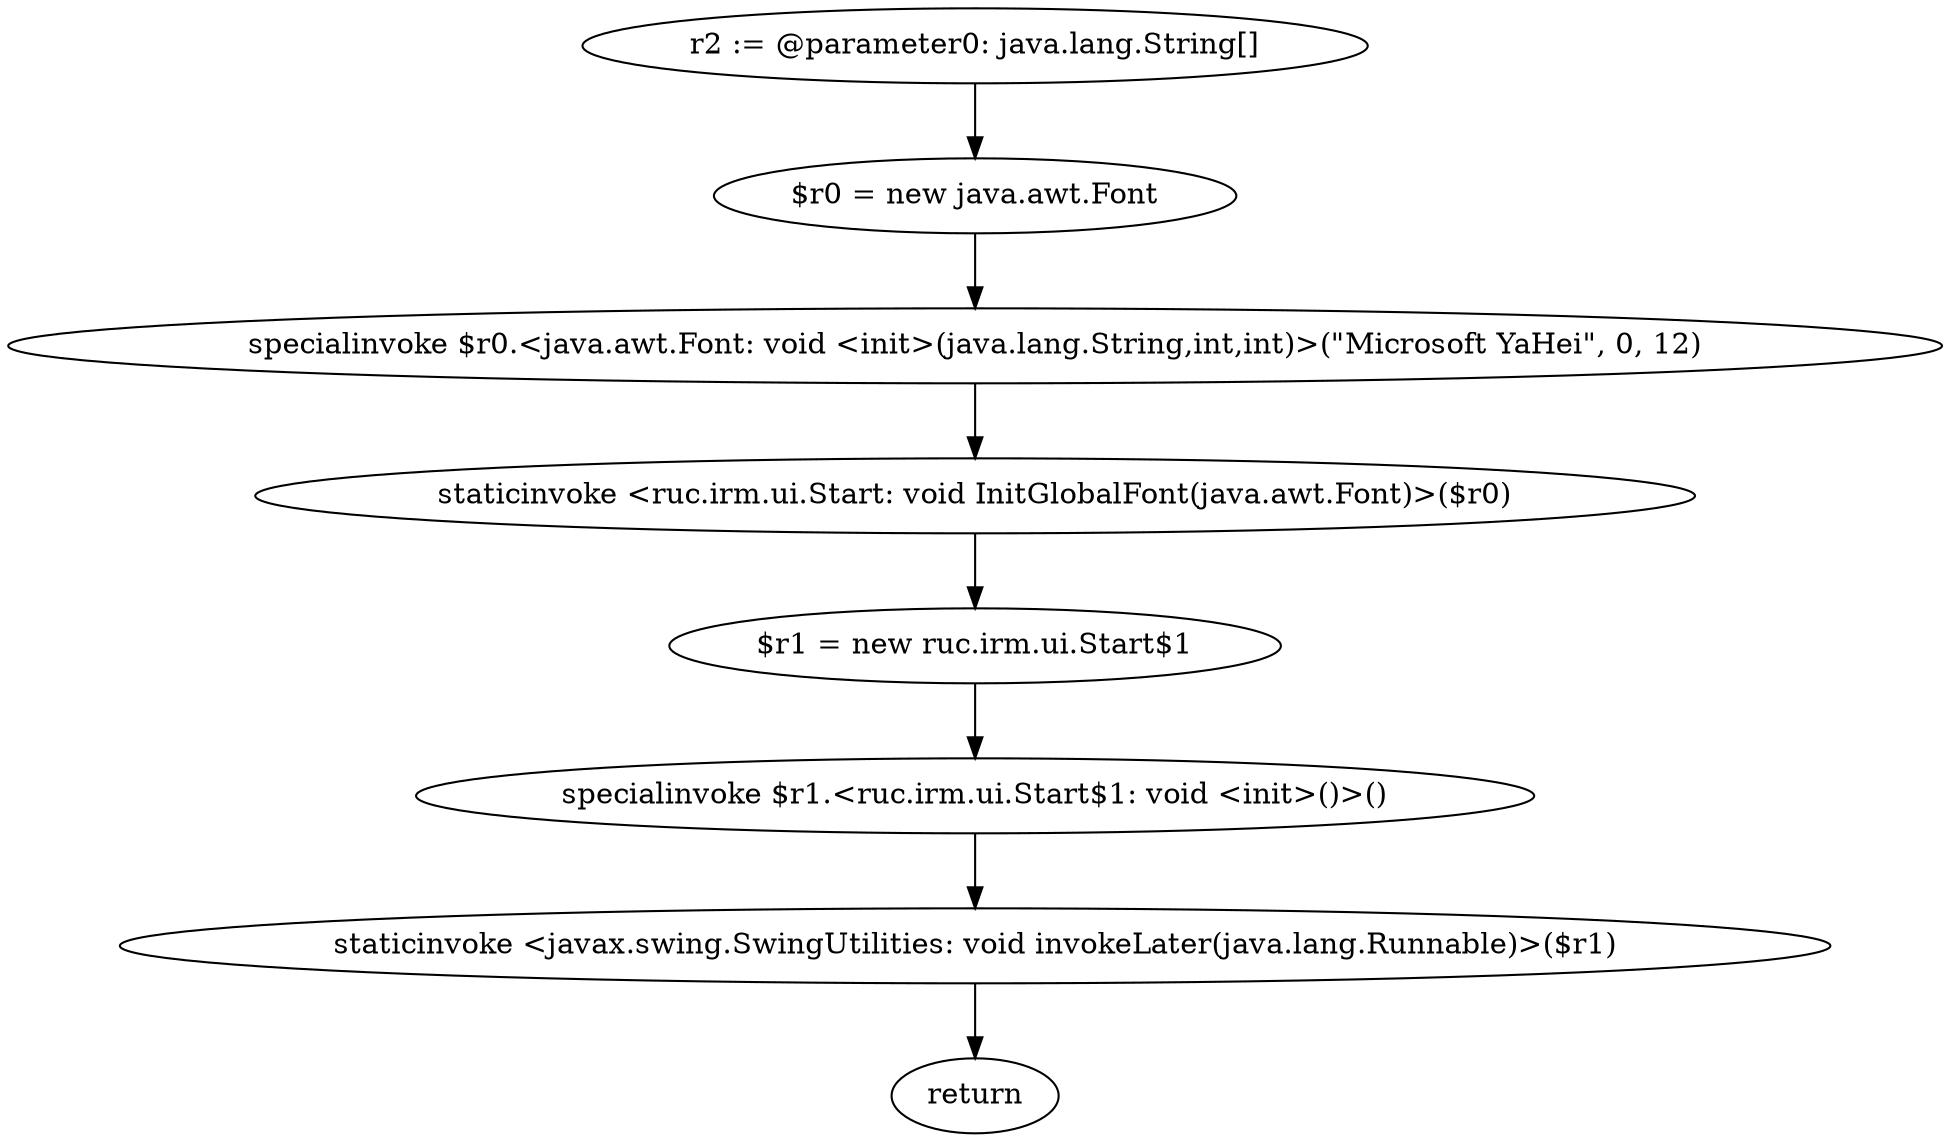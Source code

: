 digraph "unitGraph" {
    "r2 := @parameter0: java.lang.String[]"
    "$r0 = new java.awt.Font"
    "specialinvoke $r0.<java.awt.Font: void <init>(java.lang.String,int,int)>(\"Microsoft YaHei\", 0, 12)"
    "staticinvoke <ruc.irm.ui.Start: void InitGlobalFont(java.awt.Font)>($r0)"
    "$r1 = new ruc.irm.ui.Start$1"
    "specialinvoke $r1.<ruc.irm.ui.Start$1: void <init>()>()"
    "staticinvoke <javax.swing.SwingUtilities: void invokeLater(java.lang.Runnable)>($r1)"
    "return"
    "r2 := @parameter0: java.lang.String[]"->"$r0 = new java.awt.Font";
    "$r0 = new java.awt.Font"->"specialinvoke $r0.<java.awt.Font: void <init>(java.lang.String,int,int)>(\"Microsoft YaHei\", 0, 12)";
    "specialinvoke $r0.<java.awt.Font: void <init>(java.lang.String,int,int)>(\"Microsoft YaHei\", 0, 12)"->"staticinvoke <ruc.irm.ui.Start: void InitGlobalFont(java.awt.Font)>($r0)";
    "staticinvoke <ruc.irm.ui.Start: void InitGlobalFont(java.awt.Font)>($r0)"->"$r1 = new ruc.irm.ui.Start$1";
    "$r1 = new ruc.irm.ui.Start$1"->"specialinvoke $r1.<ruc.irm.ui.Start$1: void <init>()>()";
    "specialinvoke $r1.<ruc.irm.ui.Start$1: void <init>()>()"->"staticinvoke <javax.swing.SwingUtilities: void invokeLater(java.lang.Runnable)>($r1)";
    "staticinvoke <javax.swing.SwingUtilities: void invokeLater(java.lang.Runnable)>($r1)"->"return";
}
